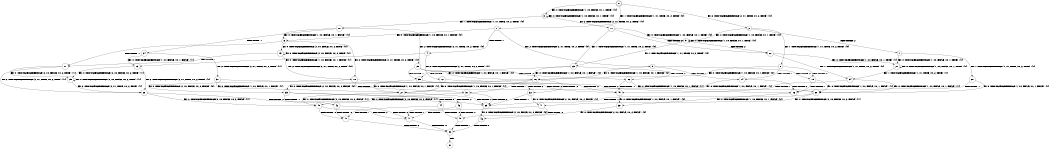 digraph BCG {
size = "7, 10.5";
center = TRUE;
node [shape = circle];
0 [peripheries = 2];
0 -> 1 [label = "EX !1 !ATOMIC_EXCH_BRANCH (1, +1, TRUE, +0, 2, TRUE) !{0}"];
0 -> 2 [label = "EX !2 !ATOMIC_EXCH_BRANCH (2, +1, TRUE, +0, 2, TRUE) !{0}"];
0 -> 3 [label = "EX !0 !ATOMIC_EXCH_BRANCH (1, +0, FALSE, +0, 1, TRUE) !{0}"];
1 -> 4 [label = "TERMINATE !1"];
1 -> 5 [label = "EX !2 !ATOMIC_EXCH_BRANCH (2, +1, TRUE, +0, 2, TRUE) !{0}"];
1 -> 6 [label = "EX !0 !ATOMIC_EXCH_BRANCH (1, +0, FALSE, +0, 1, FALSE) !{0}"];
2 -> 7 [label = "TERMINATE !2"];
2 -> 8 [label = "EX !1 !ATOMIC_EXCH_BRANCH (1, +1, TRUE, +0, 2, TRUE) !{0}"];
2 -> 9 [label = "EX !0 !ATOMIC_EXCH_BRANCH (1, +0, FALSE, +0, 1, TRUE) !{0}"];
3 -> 10 [label = "EX !1 !ATOMIC_EXCH_BRANCH (1, +1, TRUE, +0, 2, TRUE) !{0}"];
3 -> 11 [label = "EX !2 !ATOMIC_EXCH_BRANCH (2, +1, TRUE, +0, 2, TRUE) !{0}"];
3 -> 3 [label = "EX !0 !ATOMIC_EXCH_BRANCH (1, +0, FALSE, +0, 1, TRUE) !{0}"];
4 -> 12 [label = "EX !2 !ATOMIC_EXCH_BRANCH (2, +1, TRUE, +0, 2, TRUE) !{1}"];
4 -> 13 [label = "EX !0 !ATOMIC_EXCH_BRANCH (1, +0, FALSE, +0, 1, FALSE) !{1}"];
5 -> 14 [label = "TERMINATE !1"];
5 -> 15 [label = "TERMINATE !2"];
5 -> 16 [label = "EX !0 !ATOMIC_EXCH_BRANCH (1, +0, FALSE, +0, 1, FALSE) !{0}"];
6 -> 17 [label = "TERMINATE !1"];
6 -> 18 [label = "EX !2 !ATOMIC_EXCH_BRANCH (2, +1, TRUE, +0, 2, TRUE) !{0}"];
6 -> 19 [label = "EX !0 !ATOMIC_EXCH_BRANCH (2, +0, FALSE, +0, 2, TRUE) !{0}"];
7 -> 20 [label = "EX !1 !ATOMIC_EXCH_BRANCH (1, +1, TRUE, +0, 2, TRUE) !{1}"];
7 -> 21 [label = "EX !0 !ATOMIC_EXCH_BRANCH (1, +0, FALSE, +0, 1, TRUE) !{1}"];
8 -> 14 [label = "TERMINATE !1"];
8 -> 15 [label = "TERMINATE !2"];
8 -> 16 [label = "EX !0 !ATOMIC_EXCH_BRANCH (1, +0, FALSE, +0, 1, FALSE) !{0}"];
9 -> 22 [label = "TERMINATE !2"];
9 -> 23 [label = "EX !1 !ATOMIC_EXCH_BRANCH (1, +1, TRUE, +0, 2, TRUE) !{0}"];
9 -> 9 [label = "EX !0 !ATOMIC_EXCH_BRANCH (1, +0, FALSE, +0, 1, TRUE) !{0}"];
10 -> 24 [label = "TERMINATE !1"];
10 -> 25 [label = "EX !2 !ATOMIC_EXCH_BRANCH (2, +1, TRUE, +0, 2, TRUE) !{0}"];
10 -> 6 [label = "EX !0 !ATOMIC_EXCH_BRANCH (1, +0, FALSE, +0, 1, FALSE) !{0}"];
11 -> 22 [label = "TERMINATE !2"];
11 -> 23 [label = "EX !1 !ATOMIC_EXCH_BRANCH (1, +1, TRUE, +0, 2, TRUE) !{0}"];
11 -> 9 [label = "EX !0 !ATOMIC_EXCH_BRANCH (1, +0, FALSE, +0, 1, TRUE) !{0}"];
12 -> 26 [label = "TERMINATE !2"];
12 -> 27 [label = "EX !0 !ATOMIC_EXCH_BRANCH (1, +0, FALSE, +0, 1, FALSE) !{1}"];
13 -> 28 [label = "EX !2 !ATOMIC_EXCH_BRANCH (2, +1, TRUE, +0, 2, TRUE) !{1}"];
13 -> 29 [label = "EX !0 !ATOMIC_EXCH_BRANCH (2, +0, FALSE, +0, 2, TRUE) !{1}"];
14 -> 26 [label = "TERMINATE !2"];
14 -> 27 [label = "EX !0 !ATOMIC_EXCH_BRANCH (1, +0, FALSE, +0, 1, FALSE) !{1}"];
15 -> 26 [label = "TERMINATE !1"];
15 -> 30 [label = "EX !0 !ATOMIC_EXCH_BRANCH (1, +0, FALSE, +0, 1, FALSE) !{1}"];
16 -> 31 [label = "TERMINATE !1"];
16 -> 32 [label = "TERMINATE !2"];
16 -> 33 [label = "EX !0 !ATOMIC_EXCH_BRANCH (2, +0, FALSE, +0, 2, FALSE) !{0}"];
17 -> 29 [label = "EX !0 !ATOMIC_EXCH_BRANCH (2, +0, FALSE, +0, 2, TRUE) !{1}"];
17 -> 28 [label = "EX !2 !ATOMIC_EXCH_BRANCH (2, +1, TRUE, +0, 2, TRUE) !{1}"];
18 -> 31 [label = "TERMINATE !1"];
18 -> 32 [label = "TERMINATE !2"];
18 -> 33 [label = "EX !0 !ATOMIC_EXCH_BRANCH (2, +0, FALSE, +0, 2, FALSE) !{0}"];
19 -> 17 [label = "TERMINATE !1"];
19 -> 18 [label = "EX !2 !ATOMIC_EXCH_BRANCH (2, +1, TRUE, +0, 2, TRUE) !{0}"];
19 -> 19 [label = "EX !0 !ATOMIC_EXCH_BRANCH (2, +0, FALSE, +0, 2, TRUE) !{0}"];
20 -> 26 [label = "TERMINATE !1"];
20 -> 30 [label = "EX !0 !ATOMIC_EXCH_BRANCH (1, +0, FALSE, +0, 1, FALSE) !{1}"];
21 -> 34 [label = "EX !1 !ATOMIC_EXCH_BRANCH (1, +1, TRUE, +0, 2, TRUE) !{1}"];
21 -> 21 [label = "EX !0 !ATOMIC_EXCH_BRANCH (1, +0, FALSE, +0, 1, TRUE) !{1}"];
22 -> 21 [label = "EX !0 !ATOMIC_EXCH_BRANCH (1, +0, FALSE, +0, 1, TRUE) !{1}"];
22 -> 34 [label = "EX !1 !ATOMIC_EXCH_BRANCH (1, +1, TRUE, +0, 2, TRUE) !{1}"];
23 -> 35 [label = "TERMINATE !1"];
23 -> 36 [label = "TERMINATE !2"];
23 -> 16 [label = "EX !0 !ATOMIC_EXCH_BRANCH (1, +0, FALSE, +0, 1, FALSE) !{0}"];
24 -> 13 [label = "EX !0 !ATOMIC_EXCH_BRANCH (1, +0, FALSE, +0, 1, FALSE) !{1}"];
24 -> 37 [label = "EX !2 !ATOMIC_EXCH_BRANCH (2, +1, TRUE, +0, 2, TRUE) !{1}"];
25 -> 35 [label = "TERMINATE !1"];
25 -> 36 [label = "TERMINATE !2"];
25 -> 16 [label = "EX !0 !ATOMIC_EXCH_BRANCH (1, +0, FALSE, +0, 1, FALSE) !{0}"];
26 -> 38 [label = "EX !0 !ATOMIC_EXCH_BRANCH (1, +0, FALSE, +0, 1, FALSE) !{2}"];
27 -> 39 [label = "TERMINATE !2"];
27 -> 40 [label = "EX !0 !ATOMIC_EXCH_BRANCH (2, +0, FALSE, +0, 2, FALSE) !{1}"];
28 -> 39 [label = "TERMINATE !2"];
28 -> 40 [label = "EX !0 !ATOMIC_EXCH_BRANCH (2, +0, FALSE, +0, 2, FALSE) !{1}"];
29 -> 28 [label = "EX !2 !ATOMIC_EXCH_BRANCH (2, +1, TRUE, +0, 2, TRUE) !{1}"];
29 -> 29 [label = "EX !0 !ATOMIC_EXCH_BRANCH (2, +0, FALSE, +0, 2, TRUE) !{1}"];
30 -> 39 [label = "TERMINATE !1"];
30 -> 41 [label = "EX !0 !ATOMIC_EXCH_BRANCH (2, +0, FALSE, +0, 2, FALSE) !{1}"];
31 -> 40 [label = "EX !0 !ATOMIC_EXCH_BRANCH (2, +0, FALSE, +0, 2, FALSE) !{1}"];
31 -> 39 [label = "TERMINATE !2"];
32 -> 41 [label = "EX !0 !ATOMIC_EXCH_BRANCH (2, +0, FALSE, +0, 2, FALSE) !{1}"];
32 -> 39 [label = "TERMINATE !1"];
33 -> 42 [label = "TERMINATE !1"];
33 -> 43 [label = "TERMINATE !2"];
33 -> 44 [label = "TERMINATE !0"];
34 -> 45 [label = "TERMINATE !1"];
34 -> 30 [label = "EX !0 !ATOMIC_EXCH_BRANCH (1, +0, FALSE, +0, 1, FALSE) !{1}"];
35 -> 27 [label = "EX !0 !ATOMIC_EXCH_BRANCH (1, +0, FALSE, +0, 1, FALSE) !{1}"];
35 -> 45 [label = "TERMINATE !2"];
36 -> 30 [label = "EX !0 !ATOMIC_EXCH_BRANCH (1, +0, FALSE, +0, 1, FALSE) !{1}"];
36 -> 45 [label = "TERMINATE !1"];
37 -> 45 [label = "TERMINATE !2"];
37 -> 27 [label = "EX !0 !ATOMIC_EXCH_BRANCH (1, +0, FALSE, +0, 1, FALSE) !{1}"];
38 -> 46 [label = "EX !0 !ATOMIC_EXCH_BRANCH (2, +0, FALSE, +0, 2, FALSE) !{2}"];
39 -> 46 [label = "EX !0 !ATOMIC_EXCH_BRANCH (2, +0, FALSE, +0, 2, FALSE) !{2}"];
40 -> 47 [label = "TERMINATE !2"];
40 -> 48 [label = "TERMINATE !0"];
41 -> 47 [label = "TERMINATE !1"];
41 -> 49 [label = "TERMINATE !0"];
42 -> 47 [label = "TERMINATE !2"];
42 -> 48 [label = "TERMINATE !0"];
43 -> 47 [label = "TERMINATE !1"];
43 -> 49 [label = "TERMINATE !0"];
44 -> 48 [label = "TERMINATE !1"];
44 -> 49 [label = "TERMINATE !2"];
45 -> 38 [label = "EX !0 !ATOMIC_EXCH_BRANCH (1, +0, FALSE, +0, 1, FALSE) !{2}"];
46 -> 50 [label = "TERMINATE !0"];
47 -> 50 [label = "TERMINATE !0"];
48 -> 50 [label = "TERMINATE !2"];
49 -> 50 [label = "TERMINATE !1"];
50 -> 51 [label = "exit"];
}
